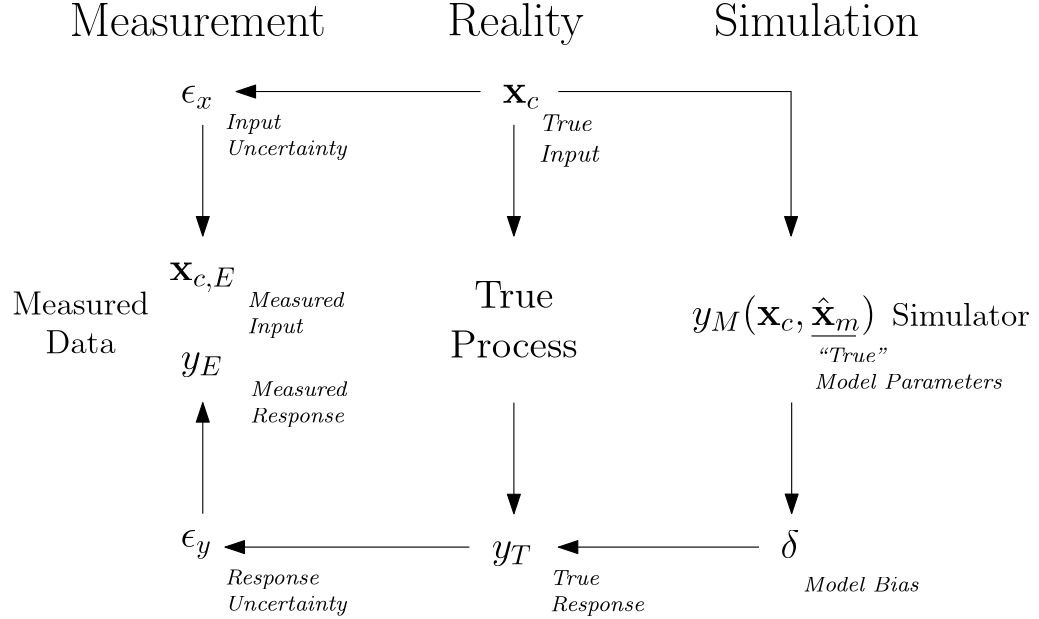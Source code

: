 <?xml version="1.0"?>
<!DOCTYPE ipe SYSTEM "ipe.dtd">
<ipe version="70206" creator="Ipe 7.2.7">
<info created="D:20171012135609" modified="D:20171012143652"/>
<ipestyle name="basic">
<symbol name="arrow/arc(spx)">
<path stroke="sym-stroke" fill="sym-stroke" pen="sym-pen">
0 0 m
-1 0.333 l
-1 -0.333 l
h
</path>
</symbol>
<symbol name="arrow/farc(spx)">
<path stroke="sym-stroke" fill="white" pen="sym-pen">
0 0 m
-1 0.333 l
-1 -0.333 l
h
</path>
</symbol>
<symbol name="arrow/ptarc(spx)">
<path stroke="sym-stroke" fill="sym-stroke" pen="sym-pen">
0 0 m
-1 0.333 l
-0.8 0 l
-1 -0.333 l
h
</path>
</symbol>
<symbol name="arrow/fptarc(spx)">
<path stroke="sym-stroke" fill="white" pen="sym-pen">
0 0 m
-1 0.333 l
-0.8 0 l
-1 -0.333 l
h
</path>
</symbol>
<symbol name="mark/circle(sx)" transformations="translations">
<path fill="sym-stroke">
0.6 0 0 0.6 0 0 e
0.4 0 0 0.4 0 0 e
</path>
</symbol>
<symbol name="mark/disk(sx)" transformations="translations">
<path fill="sym-stroke">
0.6 0 0 0.6 0 0 e
</path>
</symbol>
<symbol name="mark/fdisk(sfx)" transformations="translations">
<group>
<path fill="sym-fill">
0.5 0 0 0.5 0 0 e
</path>
<path fill="sym-stroke" fillrule="eofill">
0.6 0 0 0.6 0 0 e
0.4 0 0 0.4 0 0 e
</path>
</group>
</symbol>
<symbol name="mark/box(sx)" transformations="translations">
<path fill="sym-stroke" fillrule="eofill">
-0.6 -0.6 m
0.6 -0.6 l
0.6 0.6 l
-0.6 0.6 l
h
-0.4 -0.4 m
0.4 -0.4 l
0.4 0.4 l
-0.4 0.4 l
h
</path>
</symbol>
<symbol name="mark/square(sx)" transformations="translations">
<path fill="sym-stroke">
-0.6 -0.6 m
0.6 -0.6 l
0.6 0.6 l
-0.6 0.6 l
h
</path>
</symbol>
<symbol name="mark/fsquare(sfx)" transformations="translations">
<group>
<path fill="sym-fill">
-0.5 -0.5 m
0.5 -0.5 l
0.5 0.5 l
-0.5 0.5 l
h
</path>
<path fill="sym-stroke" fillrule="eofill">
-0.6 -0.6 m
0.6 -0.6 l
0.6 0.6 l
-0.6 0.6 l
h
-0.4 -0.4 m
0.4 -0.4 l
0.4 0.4 l
-0.4 0.4 l
h
</path>
</group>
</symbol>
<symbol name="mark/cross(sx)" transformations="translations">
<group>
<path fill="sym-stroke">
-0.43 -0.57 m
0.57 0.43 l
0.43 0.57 l
-0.57 -0.43 l
h
</path>
<path fill="sym-stroke">
-0.43 0.57 m
0.57 -0.43 l
0.43 -0.57 l
-0.57 0.43 l
h
</path>
</group>
</symbol>
<symbol name="arrow/fnormal(spx)">
<path stroke="sym-stroke" fill="white" pen="sym-pen">
0 0 m
-1 0.333 l
-1 -0.333 l
h
</path>
</symbol>
<symbol name="arrow/pointed(spx)">
<path stroke="sym-stroke" fill="sym-stroke" pen="sym-pen">
0 0 m
-1 0.333 l
-0.8 0 l
-1 -0.333 l
h
</path>
</symbol>
<symbol name="arrow/fpointed(spx)">
<path stroke="sym-stroke" fill="white" pen="sym-pen">
0 0 m
-1 0.333 l
-0.8 0 l
-1 -0.333 l
h
</path>
</symbol>
<symbol name="arrow/linear(spx)">
<path stroke="sym-stroke" pen="sym-pen">
-1 0.333 m
0 0 l
-1 -0.333 l
</path>
</symbol>
<symbol name="arrow/fdouble(spx)">
<path stroke="sym-stroke" fill="white" pen="sym-pen">
0 0 m
-1 0.333 l
-1 -0.333 l
h
-1 0 m
-2 0.333 l
-2 -0.333 l
h
</path>
</symbol>
<symbol name="arrow/double(spx)">
<path stroke="sym-stroke" fill="sym-stroke" pen="sym-pen">
0 0 m
-1 0.333 l
-1 -0.333 l
h
-1 0 m
-2 0.333 l
-2 -0.333 l
h
</path>
</symbol>
<pen name="heavier" value="0.8"/>
<pen name="fat" value="1.2"/>
<pen name="ultrafat" value="2"/>
<symbolsize name="large" value="5"/>
<symbolsize name="small" value="2"/>
<symbolsize name="tiny" value="1.1"/>
<arrowsize name="large" value="10"/>
<arrowsize name="small" value="5"/>
<arrowsize name="tiny" value="3"/>
<color name="red" value="1 0 0"/>
<color name="green" value="0 1 0"/>
<color name="blue" value="0 0 1"/>
<color name="yellow" value="1 1 0"/>
<color name="orange" value="1 0.647 0"/>
<color name="gold" value="1 0.843 0"/>
<color name="purple" value="0.627 0.125 0.941"/>
<color name="gray" value="0.745"/>
<color name="brown" value="0.647 0.165 0.165"/>
<color name="navy" value="0 0 0.502"/>
<color name="pink" value="1 0.753 0.796"/>
<color name="seagreen" value="0.18 0.545 0.341"/>
<color name="turquoise" value="0.251 0.878 0.816"/>
<color name="violet" value="0.933 0.51 0.933"/>
<color name="darkblue" value="0 0 0.545"/>
<color name="darkcyan" value="0 0.545 0.545"/>
<color name="darkgray" value="0.663"/>
<color name="darkgreen" value="0 0.392 0"/>
<color name="darkmagenta" value="0.545 0 0.545"/>
<color name="darkorange" value="1 0.549 0"/>
<color name="darkred" value="0.545 0 0"/>
<color name="lightblue" value="0.678 0.847 0.902"/>
<color name="lightcyan" value="0.878 1 1"/>
<color name="lightgray" value="0.827"/>
<color name="lightgreen" value="0.565 0.933 0.565"/>
<color name="lightyellow" value="1 1 0.878"/>
<dashstyle name="dashed" value="[4] 0"/>
<dashstyle name="dotted" value="[1 3] 0"/>
<dashstyle name="dash dotted" value="[4 2 1 2] 0"/>
<dashstyle name="dash dot dotted" value="[4 2 1 2 1 2] 0"/>
<textsize name="large" value="\large"/>
<textsize name="Large" value="\Large"/>
<textsize name="LARGE" value="\LARGE"/>
<textsize name="huge" value="\huge"/>
<textsize name="Huge" value="\Huge"/>
<textsize name="small" value="\small"/>
<textsize name="footnote" value="\footnotesize"/>
<textsize name="tiny" value="\tiny"/>
<textstyle name="center" begin="\begin{center}" end="\end{center}"/>
<textstyle name="itemize" begin="\begin{itemize}" end="\end{itemize}"/>
<textstyle name="item" begin="\begin{itemize}\item{}" end="\end{itemize}"/>
<gridsize name="4 pts" value="4"/>
<gridsize name="8 pts (~3 mm)" value="8"/>
<gridsize name="16 pts (~6 mm)" value="16"/>
<gridsize name="32 pts (~12 mm)" value="32"/>
<gridsize name="10 pts (~3.5 mm)" value="10"/>
<gridsize name="20 pts (~7 mm)" value="20"/>
<gridsize name="14 pts (~5 mm)" value="14"/>
<gridsize name="28 pts (~10 mm)" value="28"/>
<gridsize name="56 pts (~20 mm)" value="56"/>
<anglesize name="90 deg" value="90"/>
<anglesize name="60 deg" value="60"/>
<anglesize name="45 deg" value="45"/>
<anglesize name="30 deg" value="30"/>
<anglesize name="22.5 deg" value="22.5"/>
<opacity name="10%" value="0.1"/>
<opacity name="30%" value="0.3"/>
<opacity name="50%" value="0.5"/>
<opacity name="75%" value="0.75"/>
<tiling name="falling" angle="-60" step="4" width="1"/>
<tiling name="rising" angle="30" step="4" width="1"/>
</ipestyle>
<page>
<layer name="alpha"/>
<view layers="alpha" active="alpha"/>
<text layer="alpha" matrix="1 0 0 1 -48 32" transformations="translations" pos="340 620" stroke="black" type="label" width="13.328" height="6.378" depth="2.15" valign="baseline" size="Large" style="math">\mathbf{x}_c</text>
<text matrix="1 0 0 1 52 -132" transformations="translations" pos="340 620" stroke="black" type="label" width="6.76" height="9.963" depth="0" valign="baseline" size="Large" style="math">\delta</text>
<text matrix="1 0 0 1 -44 -16" transformations="translations" pos="412 692" stroke="black" type="label" width="74.006" height="11.955" depth="0" valign="baseline" size="LARGE">Simulation</text>
<text matrix="1 0 0 1 -240 -20" transformations="translations" pos="376 696" stroke="black" type="label" width="92.328" height="11.761" depth="0" valign="baseline" size="LARGE">Measurement</text>
<text matrix="1 -0 0 1 -120 32" transformations="translations" pos="392 644" stroke="black" type="label" width="49.193" height="11.954" depth="3.35" valign="baseline" size="LARGE">Reality</text>
<text matrix="1 0 0 1 -52 -132" transformations="translations" pos="340 620" stroke="black" type="label" width="14.553" height="6.176" depth="2.79" valign="baseline" size="Large" style="math">y_T</text>
<text matrix="1 0 -0 1 20 -48" transformations="translations" pos="340 620" stroke="black" type="label" width="66.408" height="10.756" depth="3.59" valign="baseline" size="Large" style="math">y_M(\mathbf{x}_c, \hat{\mathbf{x}}_m)</text>
<text matrix="1 0 0 1 -164 -64" transformations="translations" pos="340 620" stroke="black" type="label" width="15.276" height="6.176" depth="2.79" valign="baseline" size="Large" style="math">y_E</text>
<text matrix="1 0 0 1 -168 -32" transformations="translations" pos="340 620" stroke="black" type="label" width="24.024" height="6.375" depth="4.09" valign="baseline" size="Large" style="math">\mathbf{x}_{c,E}</text>
<text matrix="1 0 0 1 -212 -92" transformations="translations" pos="480 680" stroke="black" type="minipage" width="56" height="16.346" depth="11.39" valign="top" size="Large" style="center">True
Process</text>
<text matrix="1 0 0 1 -116 -184" transformations="translations" pos="516 660" stroke="black" type="label" width="41.661" height="5.535" depth="0" valign="baseline" size="footnote">\it{Model Bias}</text>
<text matrix="1 0 0 1 -164 -128" transformations="translations" pos="340 620" stroke="black" type="label" width="11.412" height="6.176" depth="4.09" valign="baseline" size="Large" style="math">\epsilon_y</text>
<path matrix="1 0 0 1 0 -28" stroke="black" arrow="normal/normal">
296 572 m
296 532 l
</path>
<path matrix="0.837878 0 0 1.3 50.5821 -186.4" stroke="black" arrow="normal/normal">
312 648 m
412 648 l
412 608 l
</path>
<path matrix="1 0 0 1 -20 -27.9123" stroke="black" arrow="normal/normal">
416 572 m
416 532 l
</path>
<path matrix="0.752595 0 0 1 77.1902 -28" stroke="black" arrow="normal/normal">
408 520 m
312 520 l
</path>
<text matrix="1 0 0 1 -72 -44" transformations="translations" pos="476 608" stroke="black" type="minipage" width="68" height="9.989" depth="5.01" valign="top" size="footnote">\it{``True&apos;&apos;}\\
\it{Model Parameters}</text>
<path matrix="1 0 -0 1 -24.8574 -12" stroke="black">
428 580 m
444 580 l
</path>
<path matrix="0.916667 0 0 1 -94 -28" stroke="black" arrow="normal/normal">
408 520 m
312 520 l
</path>
<text matrix="1 0 0 1 -164 32" transformations="translations" pos="340 620" stroke="black" type="label" width="11.864" height="6.179" depth="2.15" valign="baseline" size="Large" style="math">\epsilon_x</text>
<path matrix="0.916667 0 0 1 -90 136" stroke="black" arrow="normal/normal">
408 520 m
312 520 l
</path>
<path matrix="1 0 0 1 -232 72" stroke="black" arrow="normal/normal">
416 572 m
416 532 l
</path>
<path matrix="1 0 0 1 -120 72" stroke="black" arrow="normal/normal">
416 572 m
416 532 l
</path>
<path matrix="1 0 0 1 -232 -28" stroke="black" rarrow="normal/normal">
416 572 m
416 532 l
</path>
<text matrix="1 0 0 1 -284 40" transformations="translations" pos="476 608" stroke="black" type="minipage" width="44" height="10.72" depth="5.74" valign="top" size="footnote">\it{Input}
\it{Uncertainty}</text>
<text matrix="1.07065 0 0 1.1263 -200.592 -200.962" transformations="translations" pos="476 608" stroke="black" type="minipage" width="47.735" height="10.72" depth="5.74" valign="top" size="footnote">\it{True} \\
\it{Response}</text>
<text matrix="1.07065 0 0 1.1263 -308.592 -132.962" transformations="translations" pos="476 608" stroke="black" type="minipage" width="39.735" height="10.759" depth="5.79" valign="top" size="footnote">\it{Measured} \\
\it{Response}</text>
<text matrix="1.07065 0 0 1.1263 -204.592 -36.962" transformations="translations" pos="476 608" stroke="black" type="minipage" width="47.735" height="11.899" depth="6.93" valign="top" size="small">\it{True} \\
\it{Input}</text>
<text matrix="1 0 0 1 -284 -124" transformations="translations" pos="476 608" stroke="black" type="minipage" width="48" height="10.72" depth="5.74" valign="top" size="footnote">\it{Response}\\
\it{Uncertainty}</text>
<text matrix="1 0 0 1 -276 -24" transformations="translations" pos="476 608" stroke="black" type="minipage" width="48" height="10.759" depth="5.79" valign="top" size="footnote">\it{Measured}\\
\it{Input}</text>
<text matrix="1 0 0 1 -368 -96" transformations="translations" pos="480 680" stroke="black" type="minipage" width="56" height="13.61" depth="8.64" valign="top" size="large" style="center">Measured \\
Data</text>
<text matrix="1 0 0 1 -44 -28" transformations="translations" pos="476 608" stroke="black" type="minipage" width="52" height="6.642" depth="1.66" valign="top" size="large">Simulator</text>
</page>
</ipe>
